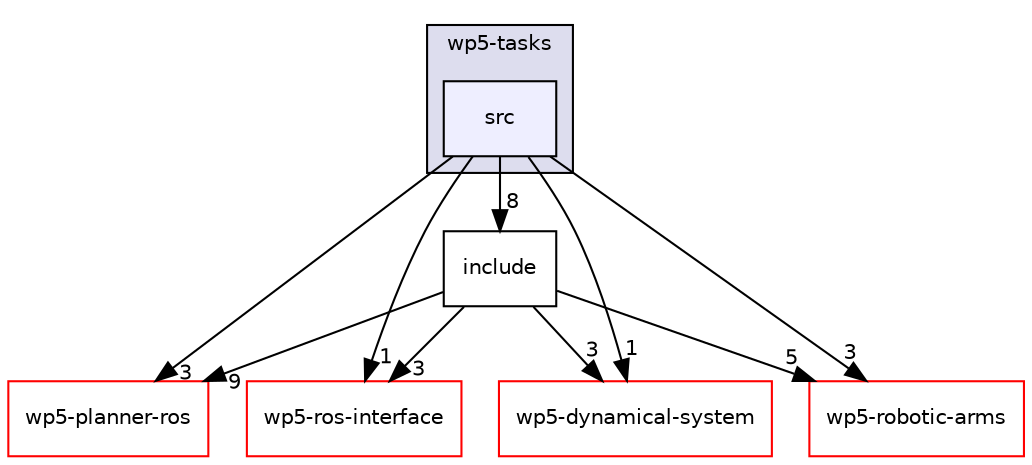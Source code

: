 digraph "/home/lmunier/Documents/robetarme/robetarme-deliverables-wp5/src/wp5-tasks/src" {
  compound=true
  node [ fontsize="10", fontname="Helvetica"];
  edge [ labelfontsize="10", labelfontname="Helvetica"];
  subgraph clusterdir_335b0a685d7ba665093824a7d5bff625 {
    graph [ bgcolor="#ddddee", pencolor="black", label="wp5-tasks" fontname="Helvetica", fontsize="10", URL="dir_335b0a685d7ba665093824a7d5bff625.html"]
  dir_0046d1ba7c5df50dc55a49892a50d3e4 [shape=box, label="src", style="filled", fillcolor="#eeeeff", pencolor="black", URL="dir_0046d1ba7c5df50dc55a49892a50d3e4.html"];
  }
  dir_ab6553eef1a09de7ccfd4e7a06da7626 [shape=box label="wp5-planner-ros" fillcolor="white" style="filled" color="red" URL="dir_ab6553eef1a09de7ccfd4e7a06da7626.html"];
  dir_22b48096fab27517eff40960bb676e99 [shape=box label="include" URL="dir_22b48096fab27517eff40960bb676e99.html"];
  dir_24cc78587ca3d82c7ece8c5a0652aecd [shape=box label="wp5-ros-interface" fillcolor="white" style="filled" color="red" URL="dir_24cc78587ca3d82c7ece8c5a0652aecd.html"];
  dir_e0ea8c05b5401c2a19bd76f9656679c5 [shape=box label="wp5-dynamical-system" fillcolor="white" style="filled" color="red" URL="dir_e0ea8c05b5401c2a19bd76f9656679c5.html"];
  dir_d358a46036a0d13e363a89125c2b2ea0 [shape=box label="wp5-robotic-arms" fillcolor="white" style="filled" color="red" URL="dir_d358a46036a0d13e363a89125c2b2ea0.html"];
  dir_22b48096fab27517eff40960bb676e99->dir_ab6553eef1a09de7ccfd4e7a06da7626 [headlabel="9", labeldistance=1.5 headhref="dir_000049_000016.html"];
  dir_22b48096fab27517eff40960bb676e99->dir_24cc78587ca3d82c7ece8c5a0652aecd [headlabel="3", labeldistance=1.5 headhref="dir_000049_000018.html"];
  dir_22b48096fab27517eff40960bb676e99->dir_e0ea8c05b5401c2a19bd76f9656679c5 [headlabel="3", labeldistance=1.5 headhref="dir_000049_000015.html"];
  dir_22b48096fab27517eff40960bb676e99->dir_d358a46036a0d13e363a89125c2b2ea0 [headlabel="5", labeldistance=1.5 headhref="dir_000049_000017.html"];
  dir_0046d1ba7c5df50dc55a49892a50d3e4->dir_ab6553eef1a09de7ccfd4e7a06da7626 [headlabel="3", labeldistance=1.5 headhref="dir_000051_000016.html"];
  dir_0046d1ba7c5df50dc55a49892a50d3e4->dir_22b48096fab27517eff40960bb676e99 [headlabel="8", labeldistance=1.5 headhref="dir_000051_000049.html"];
  dir_0046d1ba7c5df50dc55a49892a50d3e4->dir_24cc78587ca3d82c7ece8c5a0652aecd [headlabel="1", labeldistance=1.5 headhref="dir_000051_000018.html"];
  dir_0046d1ba7c5df50dc55a49892a50d3e4->dir_e0ea8c05b5401c2a19bd76f9656679c5 [headlabel="1", labeldistance=1.5 headhref="dir_000051_000015.html"];
  dir_0046d1ba7c5df50dc55a49892a50d3e4->dir_d358a46036a0d13e363a89125c2b2ea0 [headlabel="3", labeldistance=1.5 headhref="dir_000051_000017.html"];
}
